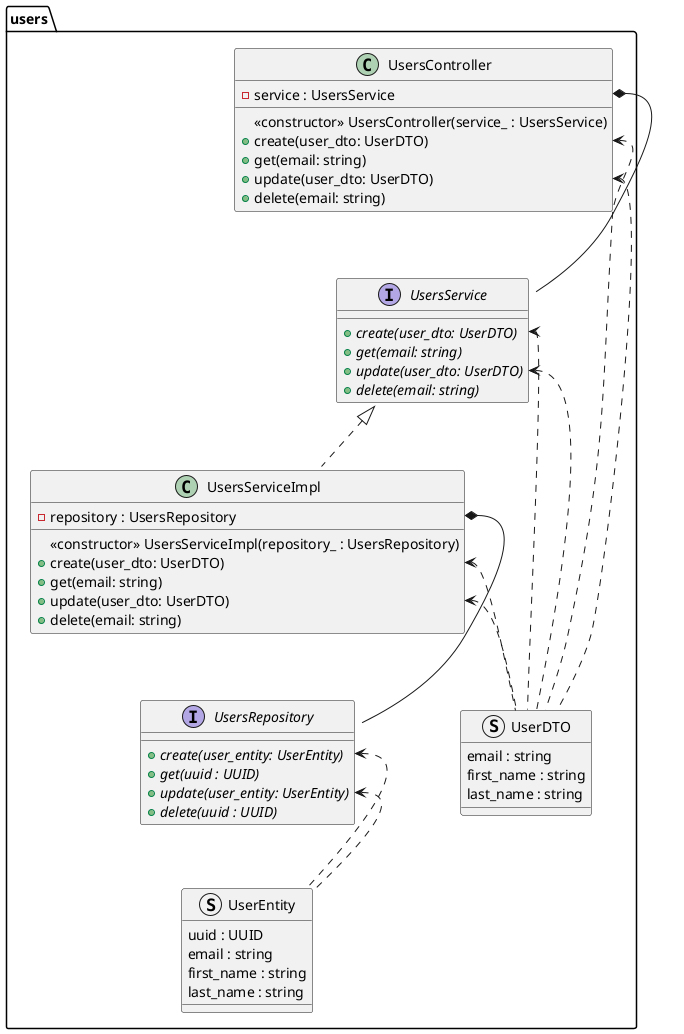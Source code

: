 ﻿@startuml

package "users" {
    class UsersController {
        - service : UsersService
        <<constructor>> UsersController(service_ : UsersService)
        + create(user_dto: UserDTO)
        + get(email: string)
        + update(user_dto: UserDTO)
        + delete(email: string)
    }

    interface UsersService {
        + {abstract} create(user_dto: UserDTO)
        + {abstract} get(email: string)
        + {abstract} update(user_dto: UserDTO)
        + {abstract} delete(email: string)
    }
    class UsersServiceImpl implements UsersService {
        - repository : UsersRepository
        <<constructor>> UsersServiceImpl(repository_ : UsersRepository)
        + create(user_dto: UserDTO)
        + get(email: string)
        + update(user_dto: UserDTO)
        + delete(email: string)
    }

    interface UsersRepository {
        + {abstract} create(user_entity: UserEntity)
        + {abstract} get(uuid : UUID)
        + {abstract} update(user_entity: UserEntity)
        + {abstract} delete(uuid : UUID)
    }

    struct UserDTO {
        email : string
        first_name : string
        last_name : string
    }

    struct UserEntity {
        uuid : UUID
        email : string
        first_name : string
        last_name : string
    }

    UsersController::service *-- UsersService
    UsersController::create <.. UserDTO
    UsersController::update <.. UserDTO
    UsersService::create <.. UserDTO
    UsersService::update <.. UserDTO
    UsersServiceImpl::create <.. UserDTO
    UsersServiceImpl::update <.. UserDTO
    UsersServiceImpl::repository *-- UsersRepository
    UsersRepository::create <.. UserEntity
    UsersRepository::update <.. UserEntity
}

@enduml
